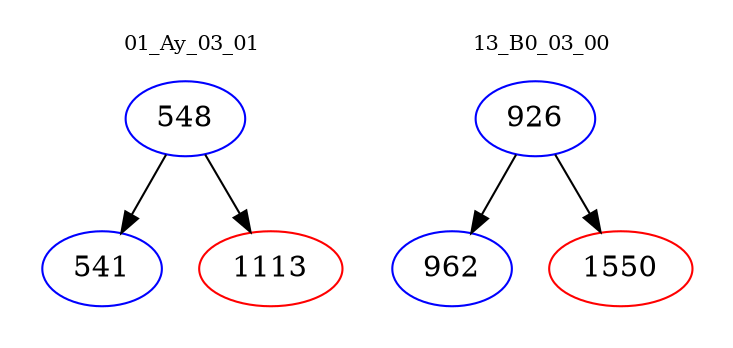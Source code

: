 digraph{
subgraph cluster_0 {
color = white
label = "01_Ay_03_01";
fontsize=10;
T0_548 [label="548", color="blue"]
T0_548 -> T0_541 [color="black"]
T0_541 [label="541", color="blue"]
T0_548 -> T0_1113 [color="black"]
T0_1113 [label="1113", color="red"]
}
subgraph cluster_1 {
color = white
label = "13_B0_03_00";
fontsize=10;
T1_926 [label="926", color="blue"]
T1_926 -> T1_962 [color="black"]
T1_962 [label="962", color="blue"]
T1_926 -> T1_1550 [color="black"]
T1_1550 [label="1550", color="red"]
}
}
